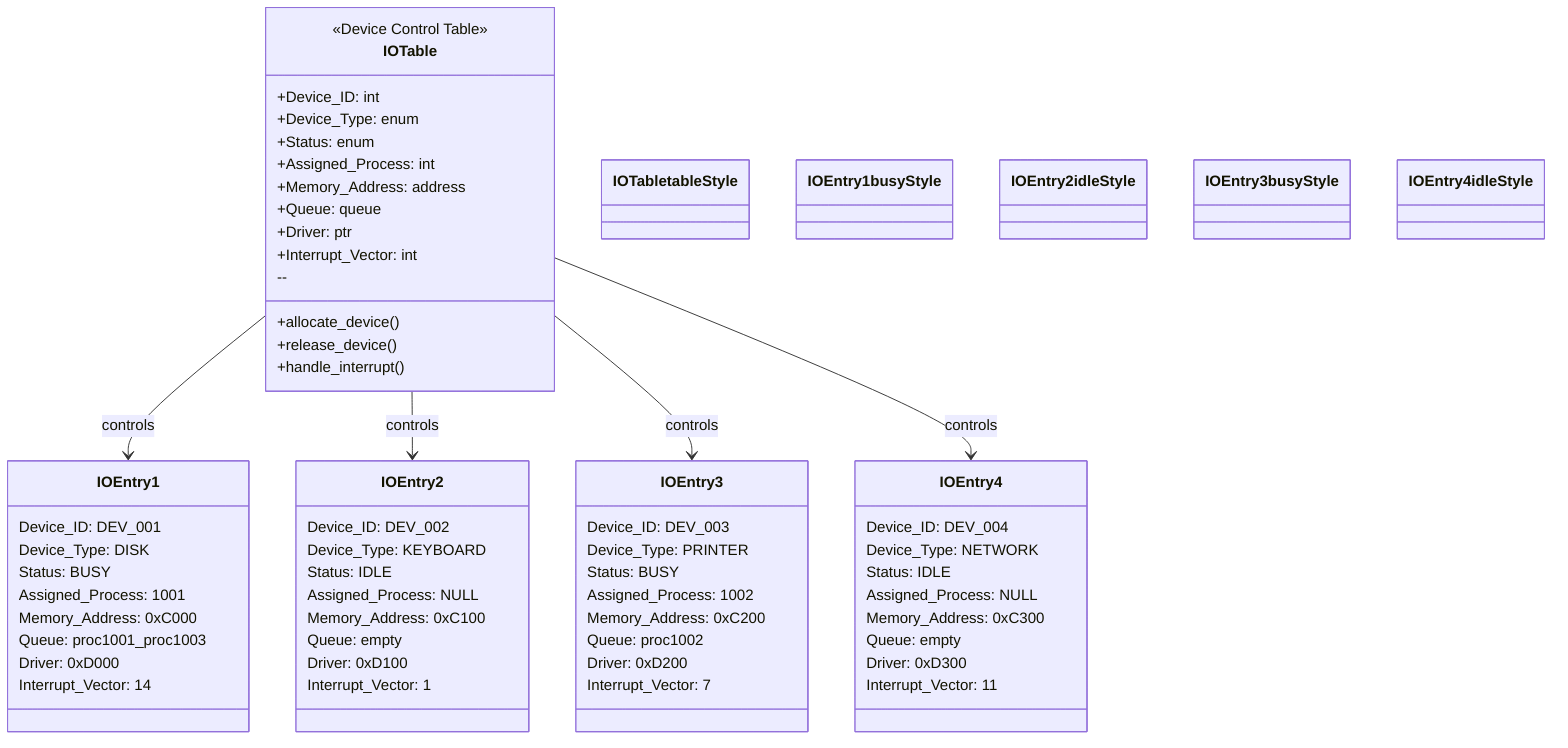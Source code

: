 classDiagram
    class IOTable {
        <<Device Control Table>>
        +Device_ID: int
        +Device_Type: enum
        +Status: enum
        +Assigned_Process: int
        +Memory_Address: address
        +Queue: queue
        +Driver: ptr
        +Interrupt_Vector: int
        --
        +allocate_device()
        +release_device()
        +handle_interrupt()
    }
    
    class IOEntry1 {
        Device_ID: DEV_001
        Device_Type: DISK
        Status: BUSY
        Assigned_Process: 1001
        Memory_Address: 0xC000
        Queue: proc1001_proc1003
        Driver: 0xD000
        Interrupt_Vector: 14
    }
    
    class IOEntry2 {
        Device_ID: DEV_002
        Device_Type: KEYBOARD
        Status: IDLE
        Assigned_Process: NULL
        Memory_Address: 0xC100
        Queue: empty
        Driver: 0xD100
        Interrupt_Vector: 1
    }
    
    class IOEntry3 {
        Device_ID: DEV_003
        Device_Type: PRINTER
        Status: BUSY
        Assigned_Process: 1002
        Memory_Address: 0xC200
        Queue: proc1002
        Driver: 0xD200
        Interrupt_Vector: 7
    }
    
    class IOEntry4 {
        Device_ID: DEV_004
        Device_Type: NETWORK
        Status: IDLE
        Assigned_Process: NULL
        Memory_Address: 0xC300
        Queue: empty
        Driver: 0xD300
        Interrupt_Vector: 11
    }
    
    IOTable --> IOEntry1 : controls
    IOTable --> IOEntry2 : controls
    IOTable --> IOEntry3 : controls
    IOTable --> IOEntry4 : controls

    %% Styling
    classDef tableStyle fill:#4a5568,stroke:#2d3748,stroke-width:2px,color:#ffffff
    classDef busyStyle fill:#718096,stroke:#4a5568,stroke-width:1px,color:#ffffff
    classDef idleStyle fill:#a0aec0,stroke:#718096,stroke-width:1px,color:#2d3748
    
    class IOTable tableStyle
    class IOEntry1 busyStyle
    class IOEntry2 idleStyle
    class IOEntry3 busyStyle
    class IOEntry4 idleStyle